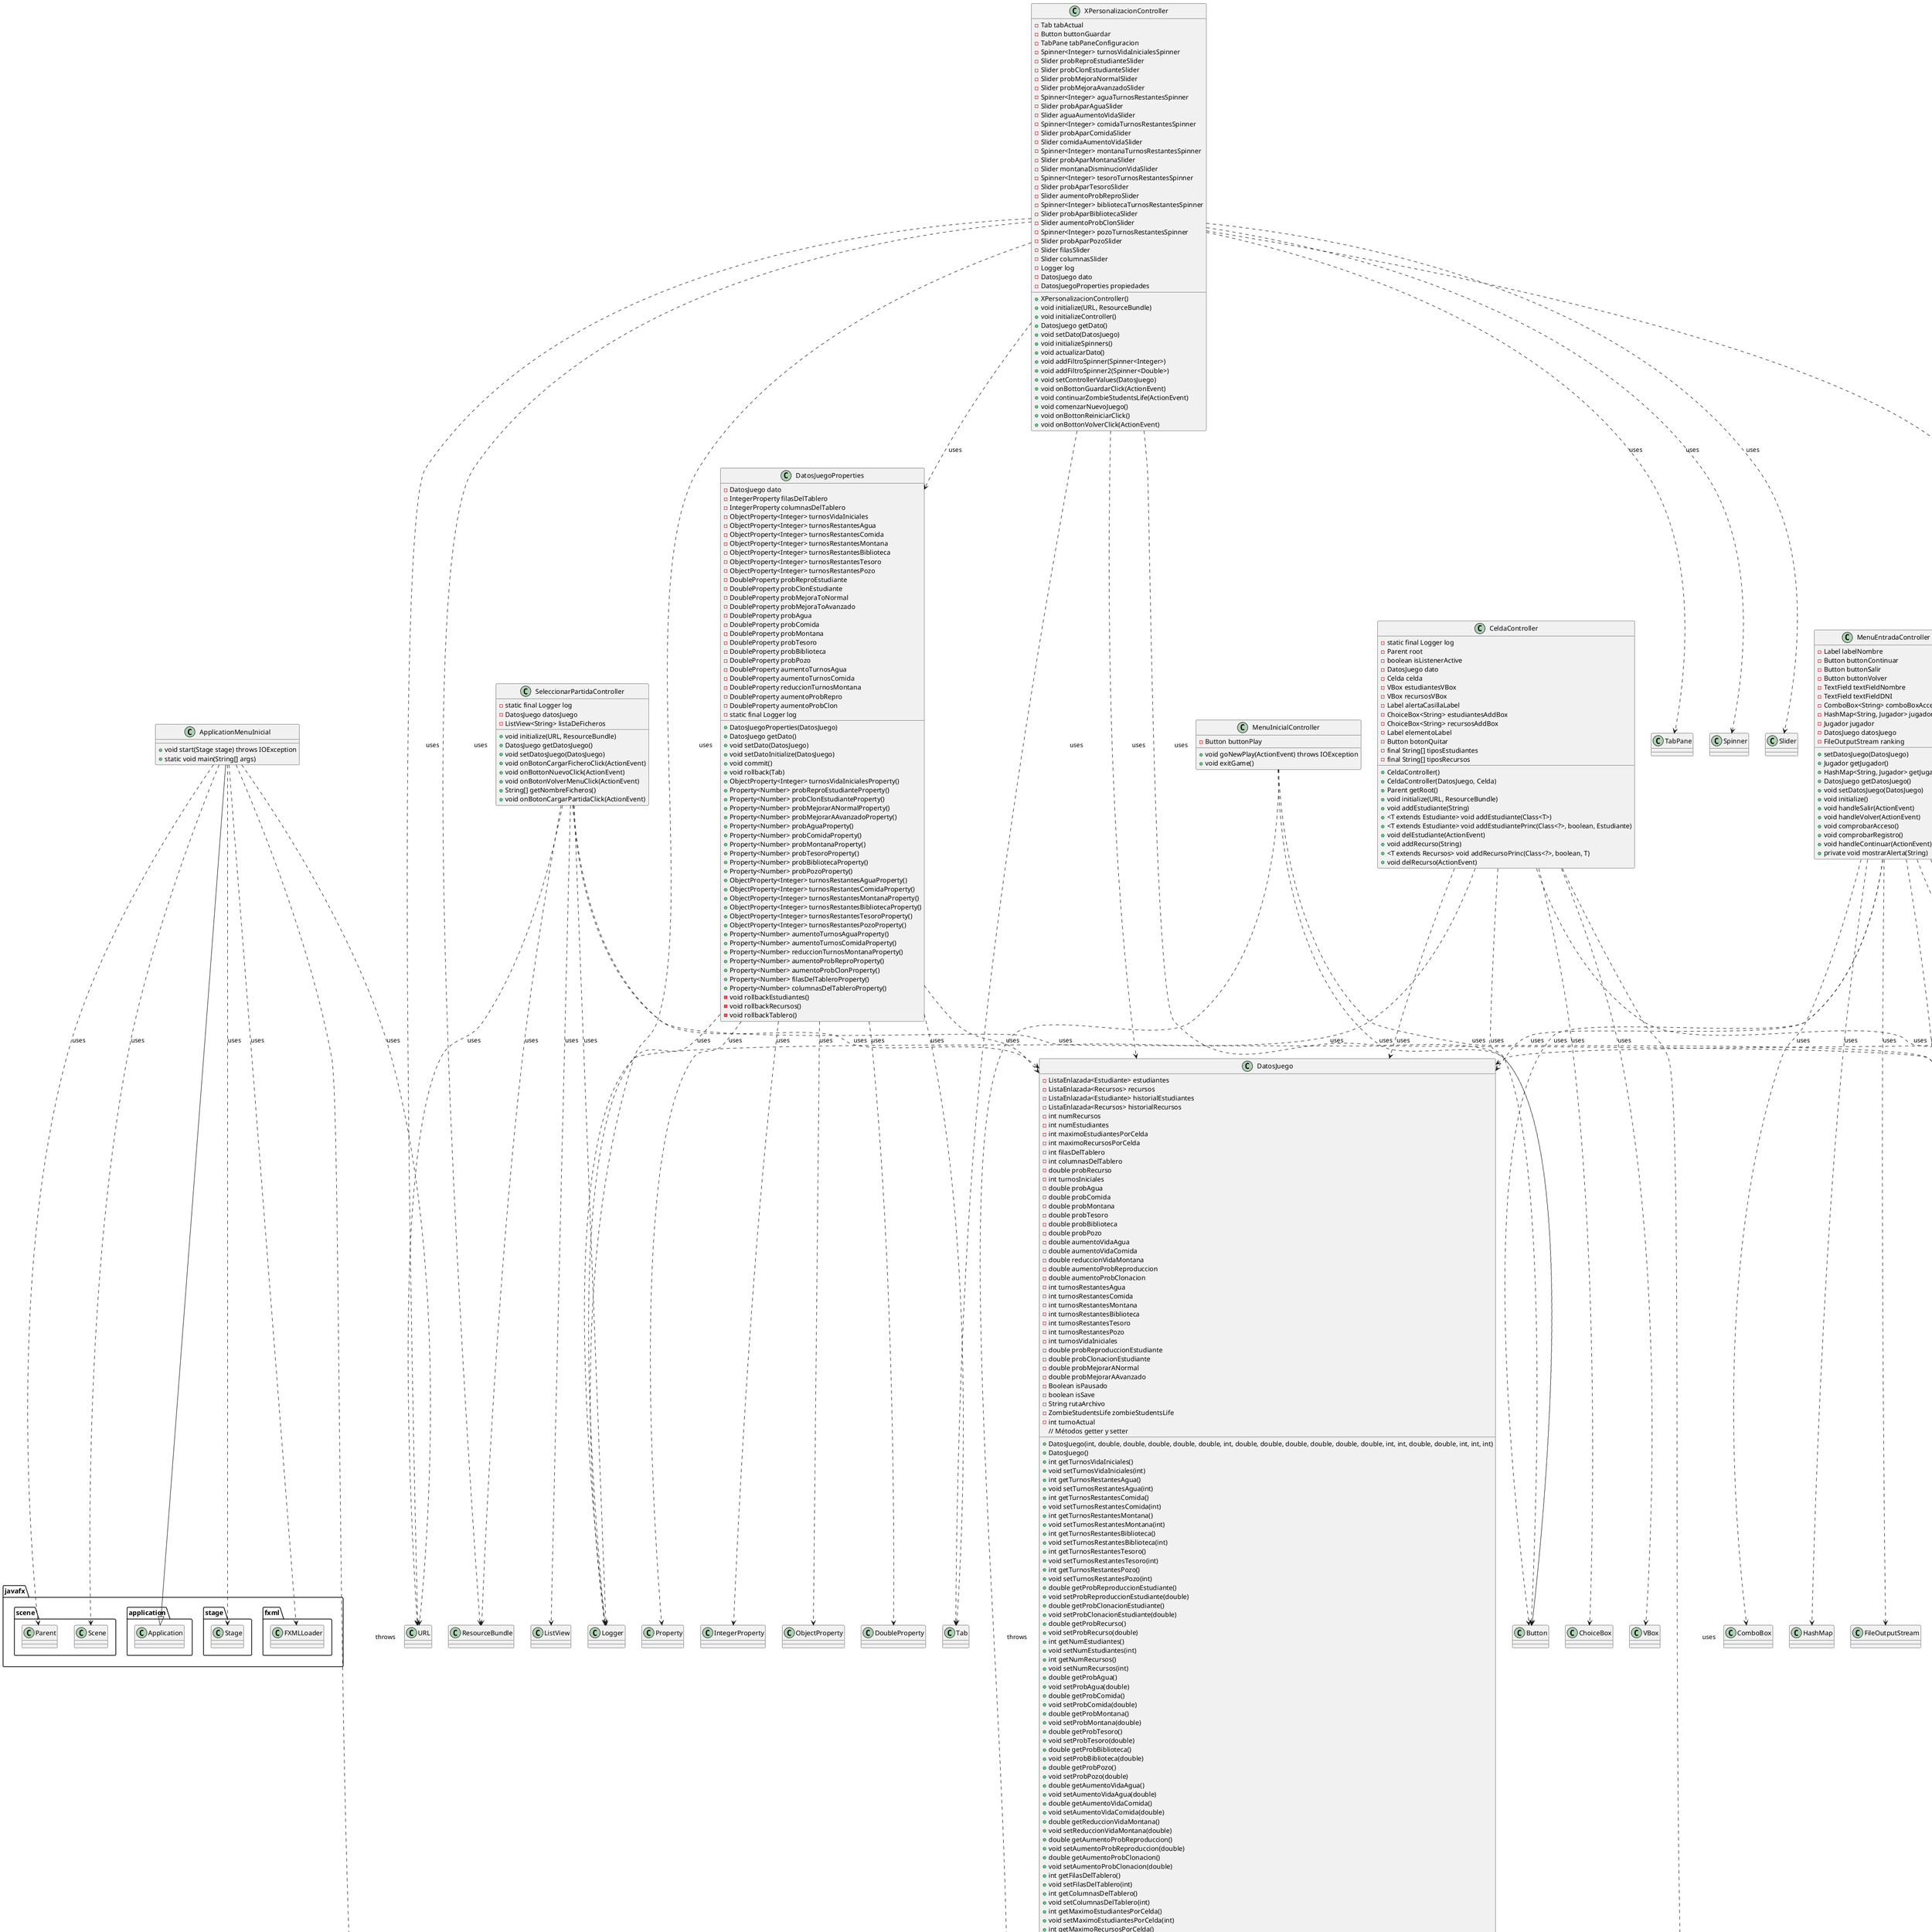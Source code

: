 @startuml
'https://plantuml.com/class-diagram

class ApplicationMenuInicial {
    +void start(Stage stage) throws IOException
    +static void main(String[] args)
}

ApplicationMenuInicial --|> javafx.application.Application
ApplicationMenuInicial ..> javafx.stage.Stage : uses
ApplicationMenuInicial ..> javafx.fxml.FXMLLoader : uses
ApplicationMenuInicial ..> javafx.scene.Parent : uses
ApplicationMenuInicial ..> javafx.scene.Scene : uses
ApplicationMenuInicial ..> java.io.IOException : throws
ApplicationMenuInicial ..> URL : uses

class DatosJuego {
    -ListaEnlazada<Estudiante> estudiantes
    -ListaEnlazada<Recursos> recursos
    -ListaEnlazada<Estudiante> historialEstudiantes
    -ListaEnlazada<Recursos> historialRecursos
    -int numRecursos
    -int numEstudiantes
    -int maximoEstudiantesPorCelda
    -int maximoRecursosPorCelda
    -int filasDelTablero
    -int columnasDelTablero
    -double probRecurso
    -int turnosIniciales
    -double probAgua
    -double probComida
    -double probMontana
    -double probTesoro
    -double probBiblioteca
    -double probPozo
    -double aumentoVidaAgua
    -double aumentoVidaComida
    -double reduccionVidaMontana
    -double aumentoProbReproduccion
    -double aumentoProbClonacion
    -int turnosRestantesAgua
    -int turnosRestantesComida
    -int turnosRestantesMontana
    -int turnosRestantesBiblioteca
    -int turnosRestantesTesoro
    -int turnosRestantesPozo
    -int turnosVidaIniciales
    -double probReproduccionEstudiante
    -double probClonacionEstudiante
    -double probMejorarANormal
    -double probMejorarAAvanzado
    -Boolean isPausado
    -boolean isSave
    -String rutaArchivo
    -ZombieStudentsLife zombieStudentsLife
    -int turnoActual
    +DatosJuego(int, double, double, double, double, double, int, double, double, double, double, double, double, int, int, double, double, int, int, int)
    +DatosJuego()
    // Métodos getter y setter
    +int getTurnosVidaIniciales()
    +void setTurnosVidaIniciales(int)
    +int getTurnosRestantesAgua()
    +void setTurnosRestantesAgua(int)
    +int getTurnosRestantesComida()
    +void setTurnosRestantesComida(int)
    +int getTurnosRestantesMontana()
    +void setTurnosRestantesMontana(int)
    +int getTurnosRestantesBiblioteca()
    +void setTurnosRestantesBiblioteca(int)
    +int getTurnosRestantesTesoro()
    +void setTurnosRestantesTesoro(int)
    +int getTurnosRestantesPozo()
    +void setTurnosRestantesPozo(int)
    +double getProbReproduccionEstudiante()
    +void setProbReproduccionEstudiante(double)
    +double getProbClonacionEstudiante()
    +void setProbClonacionEstudiante(double)
    +double getProbRecurso()
    +void setProbRecurso(double)
    +int getNumEstudiantes()
    +void setNumEstudiantes(int)
    +int getNumRecursos()
    +void setNumRecursos(int)
    +double getProbAgua()
    +void setProbAgua(double)
    +double getProbComida()
    +void setProbComida(double)
    +double getProbMontana()
    +void setProbMontana(double)
    +double getProbTesoro()
    +void setProbTesoro(double)
    +double getProbBiblioteca()
    +void setProbBiblioteca(double)
    +double getProbPozo()
    +void setProbPozo(double)
    +double getAumentoVidaAgua()
    +void setAumentoVidaAgua(double)
    +double getAumentoVidaComida()
    +void setAumentoVidaComida(double)
    +double getReduccionVidaMontana()
    +void setReduccionVidaMontana(double)
    +double getAumentoProbReproduccion()
    +void setAumentoProbReproduccion(double)
    +double getAumentoProbClonacion()
    +void setAumentoProbClonacion(double)
    +int getFilasDelTablero()
    +void setFilasDelTablero(int)
    +int getColumnasDelTablero()
    +void setColumnasDelTablero(int)
    +int getMaximoEstudiantesPorCelda()
    +void setMaximoEstudiantesPorCelda(int)
    +int getMaximoRecursosPorCelda()
    +void setMaximoRecursosPorCelda(int)
    +double getProbMejorarANormal()
    +void setProbMejorarANormal(double)
    +double getProbMejorarAAvanzado()
    +void setProbMejorarAAvanzado(double)
    +Boolean isPausado()
    +void setPausado(Boolean)
    +ZombieStudentsLife getZombieStudentsLife()
    +void setZombieStudentsLife(ZombieStudentsLife)
    +ListaEnlazada<Estudiante> getEstudiantes()
    +void setEstudiantes(ListaEnlazada<Estudiante>)
    +ListaEnlazada<Recursos> getRecursos()
    +void setRecursos(ListaEnlazada<Recursos>)
    +int getTurnoActual()
    +void setTurnoActual(int)
    +int getTurnosIniciales()
    +void setTurnosIniciales(int)
    +int generarEnteroAleatorio(int, int)
    +Celda celdaAleatoria(int, int)
    +Estudiante obtenerEstudianteAleatorio()
    +Recursos obtenerRecursoAleatorio()
    +boolean isSave()
    +void setSave(boolean)
    +String getRutaArchivo()
    +void setRutaArchivo(String)
    +ListaEnlazada<Estudiante> getHistorialEstudiantes()
    +void setHistorialEstudiantes(ListaEnlazada<Estudiante>)
    +ListaEnlazada<Recursos> getHistorialRecursos()
    +void setHistorialRecursos(ListaEnlazada<Recursos>)
    +void guardarArchivo(String)
    +static DatosJuego cargarArchivo(String)
}


DatosJuego ..> ListaEnlazada : uses
DatosJuego ..> ElementoLE : uses
DatosJuego ..> Estudiante : uses
DatosJuego ..> Recursos : uses
DatosJuego ..> Cola : uses
DatosJuego ..> GsonRecursos : uses
DatosJuego ..> GsonEstudiante : uses
DatosJuego ..> GsonListaSimple : uses
DatosJuego ..> GsonCola : uses
DatosJuego ..> Celda : uses
DatosJuego ..> ZombieStudentsLife : uses
DatosJuego ..> Gson : uses
DatosJuego ..> GsonBuilder : uses
DatosJuego ..> Random : uses
DatosJuego ..> FileWriter : uses
DatosJuego ..> FileReader : uses
DatosJuego ..> IOException : throws

class DatosJuegoProperties {
    -DatosJuego dato
    -IntegerProperty filasDelTablero
    -IntegerProperty columnasDelTablero
    -ObjectProperty<Integer> turnosVidaIniciales
    -ObjectProperty<Integer> turnosRestantesAgua
    -ObjectProperty<Integer> turnosRestantesComida
    -ObjectProperty<Integer> turnosRestantesMontana
    -ObjectProperty<Integer> turnosRestantesBiblioteca
    -ObjectProperty<Integer> turnosRestantesTesoro
    -ObjectProperty<Integer> turnosRestantesPozo
    -DoubleProperty probReproEstudiante
    -DoubleProperty probClonEstudiante
    -DoubleProperty probMejoraToNormal
    -DoubleProperty probMejoraToAvanzado
    -DoubleProperty probAgua
    -DoubleProperty probComida
    -DoubleProperty probMontana
    -DoubleProperty probTesoro
    -DoubleProperty probBiblioteca
    -DoubleProperty probPozo
    -DoubleProperty aumentoTurnosAgua
    -DoubleProperty aumentoTurnosComida
    -DoubleProperty reduccionTurnosMontana
    -DoubleProperty aumentoProbRepro
    -DoubleProperty aumentoProbClon
    -static final Logger log
    +DatosJuegoProperties(DatosJuego)
    +DatosJuego getDato()
    +void setDato(DatosJuego)
    +void setDatoInitialize(DatosJuego)
    +void commit()
    +void rollback(Tab)
    +ObjectProperty<Integer> turnosVidaInicialesProperty()
    +Property<Number> probReproEstudianteProperty()
    +Property<Number> probClonEstudianteProperty()
    +Property<Number> probMejorarANormalProperty()
    +Property<Number> probMejorarAAvanzadoProperty()
    +Property<Number> probAguaProperty()
    +Property<Number> probComidaProperty()
    +Property<Number> probMontanaProperty()
    +Property<Number> probTesoroProperty()
    +Property<Number> probBibliotecaProperty()
    +Property<Number> probPozoProperty()
    +ObjectProperty<Integer> turnosRestantesAguaProperty()
    +ObjectProperty<Integer> turnosRestantesComidaProperty()
    +ObjectProperty<Integer> turnosRestantesMontanaProperty()
    +ObjectProperty<Integer> turnosRestantesBibliotecaProperty()
    +ObjectProperty<Integer> turnosRestantesTesoroProperty()
    +ObjectProperty<Integer> turnosRestantesPozoProperty()
    +Property<Number> aumentoTurnosAguaProperty()
    +Property<Number> aumentoTurnosComidaProperty()
    +Property<Number> reduccionTurnosMontanaProperty()
    +Property<Number> aumentoProbReproProperty()
    +Property<Number> aumentoProbClonProperty()
    +Property<Number> filasDelTableroProperty()
    +Property<Number> columnasDelTableroProperty()
    -void rollbackEstudiantes()
    -void rollbackRecursos()
    -void rollbackTablero()
}

DatosJuegoProperties ..> DatosJuego : uses
DatosJuegoProperties ..> Tab : uses
DatosJuegoProperties ..> IntegerProperty : uses
DatosJuegoProperties ..> ObjectProperty : uses
DatosJuegoProperties ..> DoubleProperty : uses
DatosJuegoProperties ..> Property : uses
DatosJuegoProperties ..> Logger : uses

class CeldaController {
    - static final Logger log
    - Parent root
    - boolean isListenerActive
    - DatosJuego dato
    - Celda celda
    - VBox estudiantesVBox
    - VBox recursosVBox
    - Label alertaCasillaLabel
    - ChoiceBox<String> estudiantesAddBox
    - ChoiceBox<String> recursosAddBox
    - Label elementoLabel
    - Button botonQuitar
    - final String[] tiposEstudiantes
    - final String[] tiposRecursos

    + CeldaController()
    + CeldaController(DatosJuego, Celda)
    + Parent getRoot()
    + void initialize(URL, ResourceBundle)
    + void addEstudiante(String)
    + <T extends Estudiante> void addEstudiante(Class<T>)
    + <T extends Estudiante> void addEstudiantePrinc(Class<?>, boolean, Estudiante)
    + void delEstudiante(ActionEvent)
    + void addRecurso(String)
    + <T extends Recursos> void addRecursoPrinc(Class<?>, boolean, T)
    + void delRecurso(ActionEvent)
}

CeldaController ..> DatosJuego : uses
CeldaController ..> Celda : uses
CeldaController ..> VBox : uses
CeldaController ..> Label : uses
CeldaController ..> ChoiceBox : uses
CeldaController ..> Button : uses
CeldaController ..> Logger : uses

class MenuEntradaController {
    -Label labelNombre
    -Button buttonContinuar
    -Button buttonSalir
    -Button buttonVolver
    -TextField textFieldNombre
    -TextField textFieldDNI
    -ComboBox<String> comboBoxAcceso
    -HashMap<String, Jugador> jugadores
    -Jugador jugador
    -DatosJuego datosJuego
    -FileOutputStream ranking
    +setDatosJuego(DatosJuego)
    +Jugador getJugador()
    +HashMap<String, Jugador> getJugadores()
    +DatosJuego getDatosJuego()
    +void setDatosJuego(DatosJuego)
    +void initialize()
    +void handleSalir(ActionEvent)
    +void handleVolver(ActionEvent)
    +void comprobarAcceso()
    +void comprobarRegistro()
    +void handleContinuar(ActionEvent)
    +private void mostrarAlerta(String)
}

MenuEntradaController ..> DatosJuego : uses
MenuEntradaController ..> Label : uses
MenuEntradaController ..> Button : uses
MenuEntradaController ..> TextField : uses
MenuEntradaController ..> ComboBox : uses
MenuEntradaController ..> HashMap : uses
MenuEntradaController ..> FileOutputStream : uses
MenuEntradaController ..> Jugador : uses
MenuEntradaController ..> ActionEvent : uses

class MenuInicialController {
    -Button buttonPlay
    +void goNewPlay(ActionEvent) throws IOException
    +void exitGame()
}

MenuInicialController ..> Button : uses
MenuInicialController ..> ActionEvent : uses
MenuInicialController ..> IOException : throws

class SeleccionarPartidaController {
    -static final Logger log
    -DatosJuego datosJuego
    -ListView<String> listaDeFicheros
    +void initialize(URL, ResourceBundle)
    +DatosJuego getDatosJuego()
    +void setDatosJuego(DatosJuego)
    +void onBotonCargarFicheroClick(ActionEvent)
    +void onBottonNuevoClick(ActionEvent)
    +void onBotonVolverMenuClick(ActionEvent)
    +String[] getNombreFicheros()
    +void onBotonCargarPartidaClick(ActionEvent)
}

SeleccionarPartidaController ..> Logger : uses
SeleccionarPartidaController ..> DatosJuego : uses
SeleccionarPartidaController ..> ListView : uses
SeleccionarPartidaController ..> URL : uses
SeleccionarPartidaController ..> ResourceBundle : uses
SeleccionarPartidaController ..> ActionEvent : uses

class TableroController {
    -DatosJuego datos
    -ZombieStudentsLife zombieStudentsLife
    -Label turnoLabel
    -GridPane gridTablero
    +DatosJuego getDatos()
    +void setDatos(DatosJuego)
    +ZombieStudentsLife getZombieStudentsLife()
    +void setZombieStudentsLife(ZombieStudentsLife)
    +TableroController(DatosJuego, ZombieStudentsLife)
    +TableroController()
    -void avanzarZombieStudentsLife(boolean, Celda)
    +void onBottonPausarClick(ActionEvent)
    +void onBottonPasarDeTurnoClick(ActionEvent)
    +void onBottonReanudarClick(ActionEvent)
    +void onBottonConfiguracionToClick(ActionEvent)
    +void onBottonCerrarClick()
    +void onBottonPantallaCompletaToClick()
    +void onBottonMinimizarClick()
    +void onBottonMenuInicialClick(ActionEvent)
    +void onBottonGuardarPartidaClick(ActionEvent)
    +void onBottonGuardarComoClick(ActionEvent)
    +void mostrarElementosCelda(Celda)
    -GridPane crearGridTablero(Tablero, Parent)
    +void crearTablero(Tablero)
    -static TreeItem<Estudiante> crearArbolGenealogico(BST<Estudiante>)
    -static void crearArbolGenealogicoPrinc(Nodo<Estudiante>, TreeItem<Estudiante>)
    +void onBottonFinalizarPartidaClick(ActionEvent)
    +void terminarPartida(DatosJuego)
    +void onBottonSalirClick(ActionEvent)
    -Celda obtenerCeldaDeEvento(Event)
    -boolean isDescendant(Node, Node)
    +void inicializar(DatosJuego, ZombieStudentsLife)
    -void mostrarAlertaError(String, String)
}

TableroController ..> DatosJuego : uses
TableroController ..> ZombieStudentsLife : uses
TableroController ..> Label : uses
TableroController ..> GridPane : uses
TableroController ..> ActionEvent : uses
TableroController ..> Celda : uses
TableroController ..> BST : uses
TableroController ..> TreeItem : uses
TableroController ..> Node : uses
TableroController ..> Event : uses

class XPersonalizacionController {
    -Tab tabActual
    -Button buttonGuardar
    -TabPane tabPaneConfiguracion
    -Spinner<Integer> turnosVidaInicialesSpinner
    -Slider probReproEstudianteSlider
    -Slider probClonEstudianteSlider
    -Slider probMejoraNormalSlider
    -Slider probMejoraAvanzadoSlider
    -Spinner<Integer> aguaTurnosRestantesSpinner
    -Slider probAparAguaSlider
    -Slider aguaAumentoVidaSlider
    -Spinner<Integer> comidaTurnosRestantesSpinner
    -Slider probAparComidaSlider
    -Slider comidaAumentoVidaSlider
    -Spinner<Integer> montanaTurnosRestantesSpinner
    -Slider probAparMontanaSlider
    -Slider montanaDisminucionVidaSlider
    -Spinner<Integer> tesoroTurnosRestantesSpinner
    -Slider probAparTesoroSlider
    -Slider aumentoProbReproSlider
    -Spinner<Integer> bibliotecaTurnosRestantesSpinner
    -Slider probAparBibliotecaSlider
    -Slider aumentoProbClonSlider
    -Spinner<Integer> pozoTurnosRestantesSpinner
    -Slider probAparPozoSlider
    -Slider filasSlider
    -Slider columnasSlider
    -Logger log
    -DatosJuego dato
    -DatosJuegoProperties propiedades
    +XPersonalizacionController()
    +void initialize(URL, ResourceBundle)
    +void initializeController()
    +DatosJuego getDato()
    +void setDato(DatosJuego)
    +void initializeSpinners()
    +void actualizarDato()
    +void addFiltroSpinner(Spinner<Integer>)
    +void addFiltroSpinner2(Spinner<Double>)
    +void setControllerValues(DatosJuego)
    +void onBottonGuardarClick(ActionEvent)
    +void continuarZombieStudentsLife(ActionEvent)
    +void comenzarNuevoJuego()
    +void onBottonReiniciarClick()
    +void onBottonVolverClick(ActionEvent)
}

XPersonalizacionController ..> DatosJuego : uses
XPersonalizacionController ..> DatosJuegoProperties : uses
XPersonalizacionController ..> Tab : uses
XPersonalizacionController ..> Button : uses
XPersonalizacionController ..> TabPane : uses
XPersonalizacionController ..> Spinner : uses
XPersonalizacionController ..> Slider : uses
XPersonalizacionController ..> Logger : uses
XPersonalizacionController ..> URL : uses
XPersonalizacionController ..> ResourceBundle : uses
XPersonalizacionController ..> ActionEvent : uses



@enduml